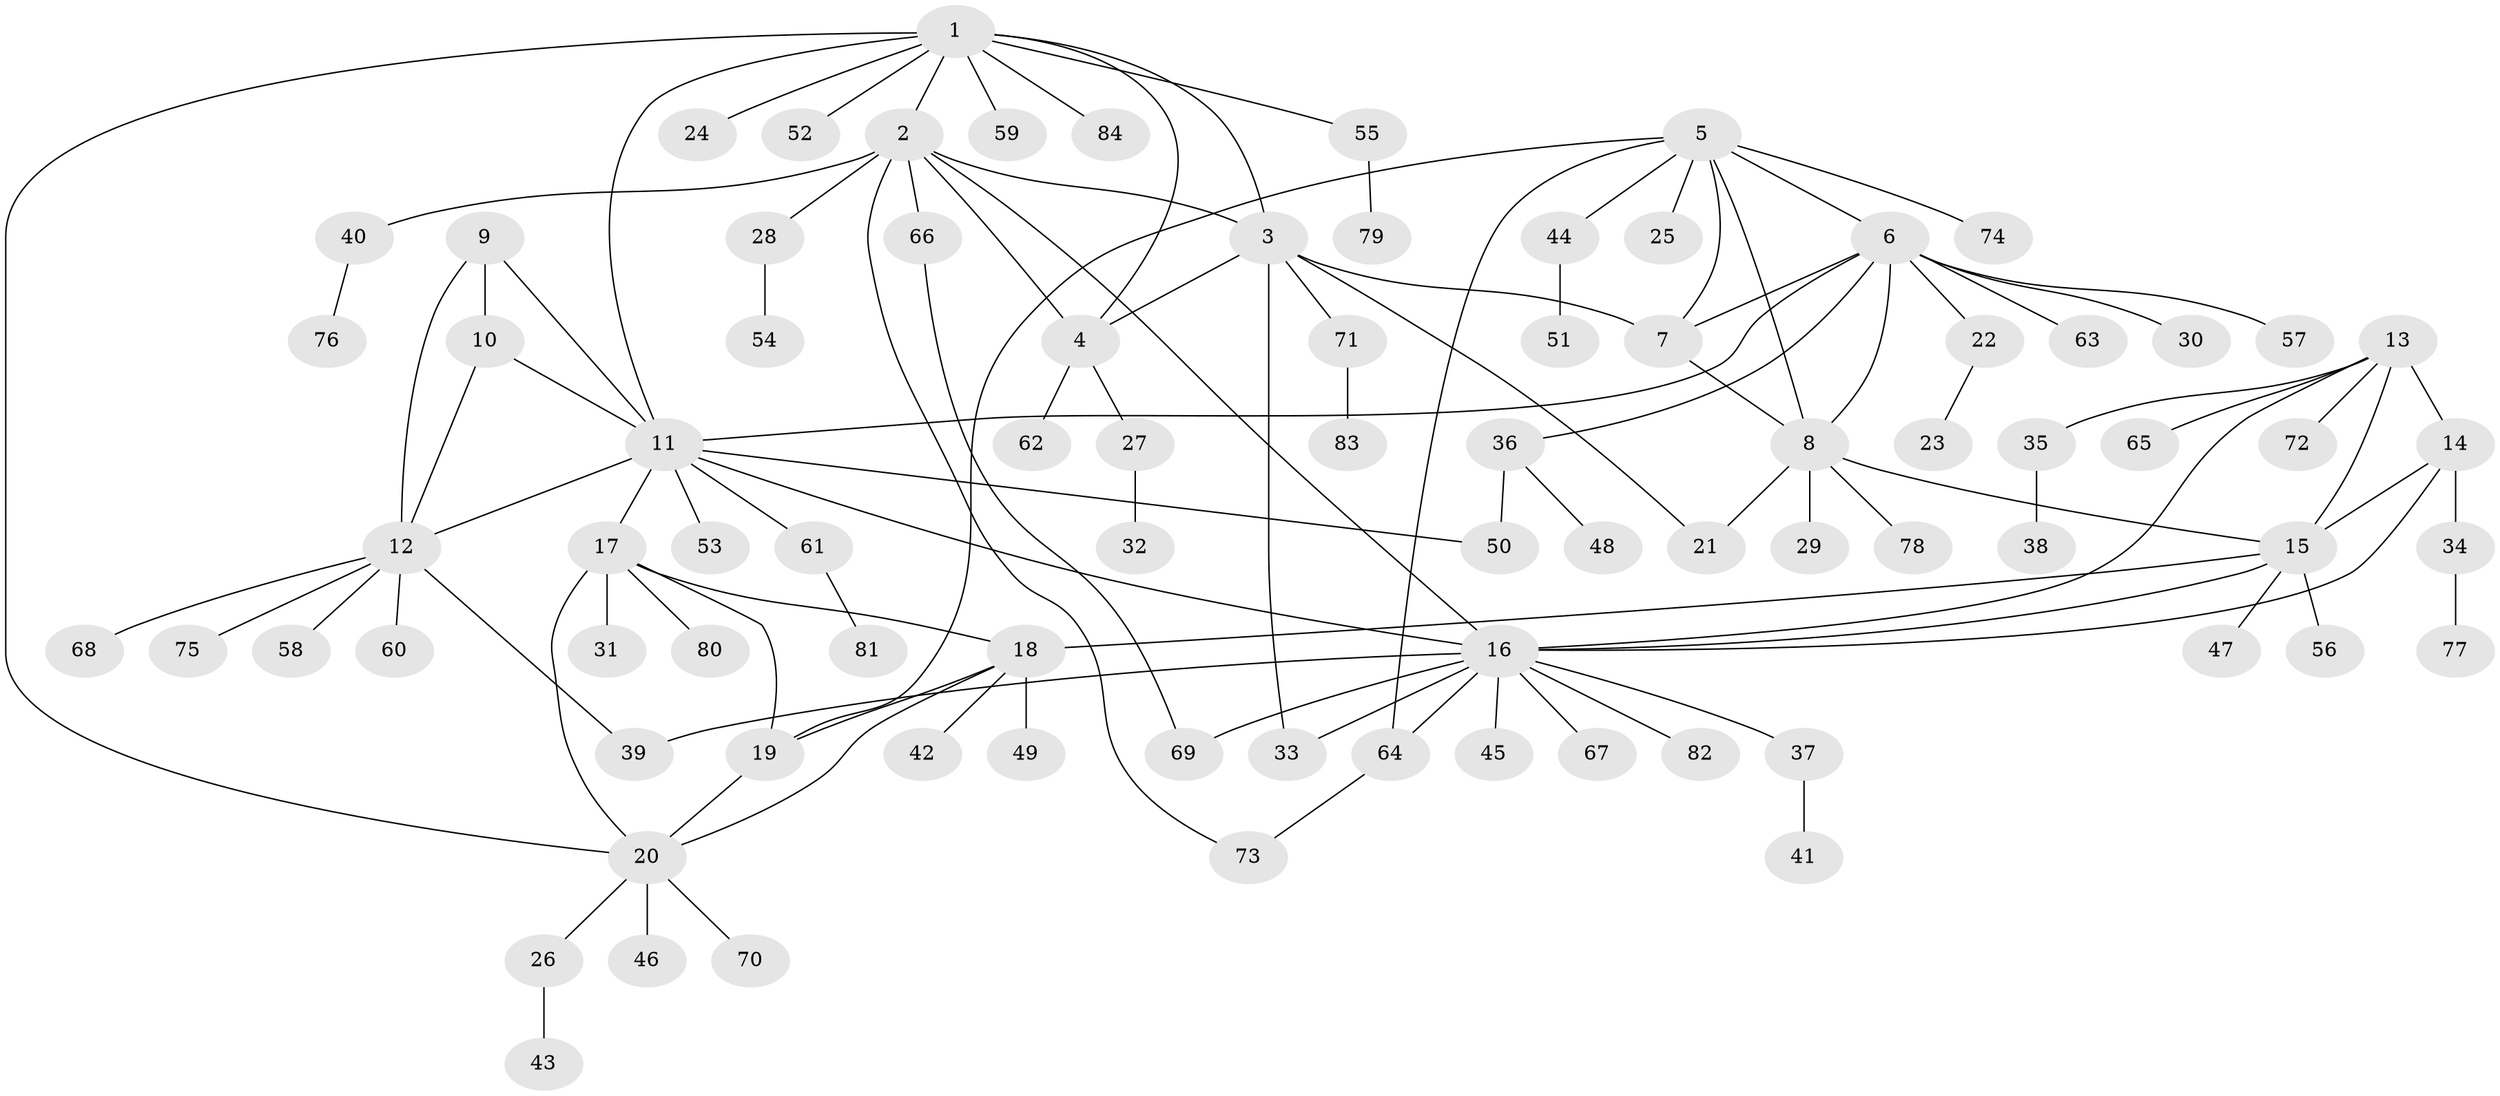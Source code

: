 // coarse degree distribution, {13: 0.03278688524590164, 7: 0.01639344262295082, 4: 0.04918032786885246, 8: 0.01639344262295082, 9: 0.03278688524590164, 10: 0.01639344262295082, 2: 0.13114754098360656, 6: 0.03278688524590164, 5: 0.01639344262295082, 1: 0.639344262295082, 3: 0.01639344262295082}
// Generated by graph-tools (version 1.1) at 2025/42/03/06/25 10:42:07]
// undirected, 84 vertices, 111 edges
graph export_dot {
graph [start="1"]
  node [color=gray90,style=filled];
  1;
  2;
  3;
  4;
  5;
  6;
  7;
  8;
  9;
  10;
  11;
  12;
  13;
  14;
  15;
  16;
  17;
  18;
  19;
  20;
  21;
  22;
  23;
  24;
  25;
  26;
  27;
  28;
  29;
  30;
  31;
  32;
  33;
  34;
  35;
  36;
  37;
  38;
  39;
  40;
  41;
  42;
  43;
  44;
  45;
  46;
  47;
  48;
  49;
  50;
  51;
  52;
  53;
  54;
  55;
  56;
  57;
  58;
  59;
  60;
  61;
  62;
  63;
  64;
  65;
  66;
  67;
  68;
  69;
  70;
  71;
  72;
  73;
  74;
  75;
  76;
  77;
  78;
  79;
  80;
  81;
  82;
  83;
  84;
  1 -- 2;
  1 -- 3;
  1 -- 4;
  1 -- 11;
  1 -- 20;
  1 -- 24;
  1 -- 52;
  1 -- 55;
  1 -- 59;
  1 -- 84;
  2 -- 3;
  2 -- 4;
  2 -- 16;
  2 -- 28;
  2 -- 40;
  2 -- 66;
  2 -- 73;
  3 -- 4;
  3 -- 7;
  3 -- 21;
  3 -- 33;
  3 -- 71;
  4 -- 27;
  4 -- 62;
  5 -- 6;
  5 -- 7;
  5 -- 8;
  5 -- 19;
  5 -- 25;
  5 -- 44;
  5 -- 64;
  5 -- 74;
  6 -- 7;
  6 -- 8;
  6 -- 11;
  6 -- 22;
  6 -- 30;
  6 -- 36;
  6 -- 57;
  6 -- 63;
  7 -- 8;
  8 -- 15;
  8 -- 21;
  8 -- 29;
  8 -- 78;
  9 -- 10;
  9 -- 11;
  9 -- 12;
  10 -- 11;
  10 -- 12;
  11 -- 12;
  11 -- 16;
  11 -- 17;
  11 -- 50;
  11 -- 53;
  11 -- 61;
  12 -- 39;
  12 -- 58;
  12 -- 60;
  12 -- 68;
  12 -- 75;
  13 -- 14;
  13 -- 15;
  13 -- 16;
  13 -- 35;
  13 -- 65;
  13 -- 72;
  14 -- 15;
  14 -- 16;
  14 -- 34;
  15 -- 16;
  15 -- 18;
  15 -- 47;
  15 -- 56;
  16 -- 33;
  16 -- 37;
  16 -- 39;
  16 -- 45;
  16 -- 64;
  16 -- 67;
  16 -- 69;
  16 -- 82;
  17 -- 18;
  17 -- 19;
  17 -- 20;
  17 -- 31;
  17 -- 80;
  18 -- 19;
  18 -- 20;
  18 -- 42;
  18 -- 49;
  19 -- 20;
  20 -- 26;
  20 -- 46;
  20 -- 70;
  22 -- 23;
  26 -- 43;
  27 -- 32;
  28 -- 54;
  34 -- 77;
  35 -- 38;
  36 -- 48;
  36 -- 50;
  37 -- 41;
  40 -- 76;
  44 -- 51;
  55 -- 79;
  61 -- 81;
  64 -- 73;
  66 -- 69;
  71 -- 83;
}
